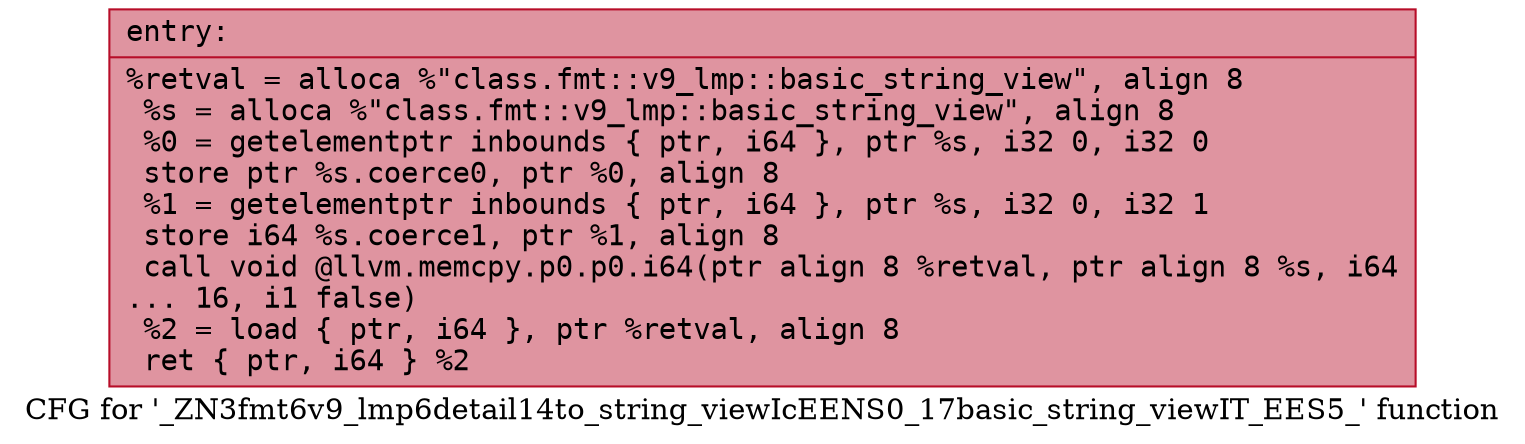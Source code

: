 digraph "CFG for '_ZN3fmt6v9_lmp6detail14to_string_viewIcEENS0_17basic_string_viewIT_EES5_' function" {
	label="CFG for '_ZN3fmt6v9_lmp6detail14to_string_viewIcEENS0_17basic_string_viewIT_EES5_' function";

	Node0x55fec3711b10 [shape=record,color="#b70d28ff", style=filled, fillcolor="#b70d2870" fontname="Courier",label="{entry:\l|  %retval = alloca %\"class.fmt::v9_lmp::basic_string_view\", align 8\l  %s = alloca %\"class.fmt::v9_lmp::basic_string_view\", align 8\l  %0 = getelementptr inbounds \{ ptr, i64 \}, ptr %s, i32 0, i32 0\l  store ptr %s.coerce0, ptr %0, align 8\l  %1 = getelementptr inbounds \{ ptr, i64 \}, ptr %s, i32 0, i32 1\l  store i64 %s.coerce1, ptr %1, align 8\l  call void @llvm.memcpy.p0.p0.i64(ptr align 8 %retval, ptr align 8 %s, i64\l... 16, i1 false)\l  %2 = load \{ ptr, i64 \}, ptr %retval, align 8\l  ret \{ ptr, i64 \} %2\l}"];
}
